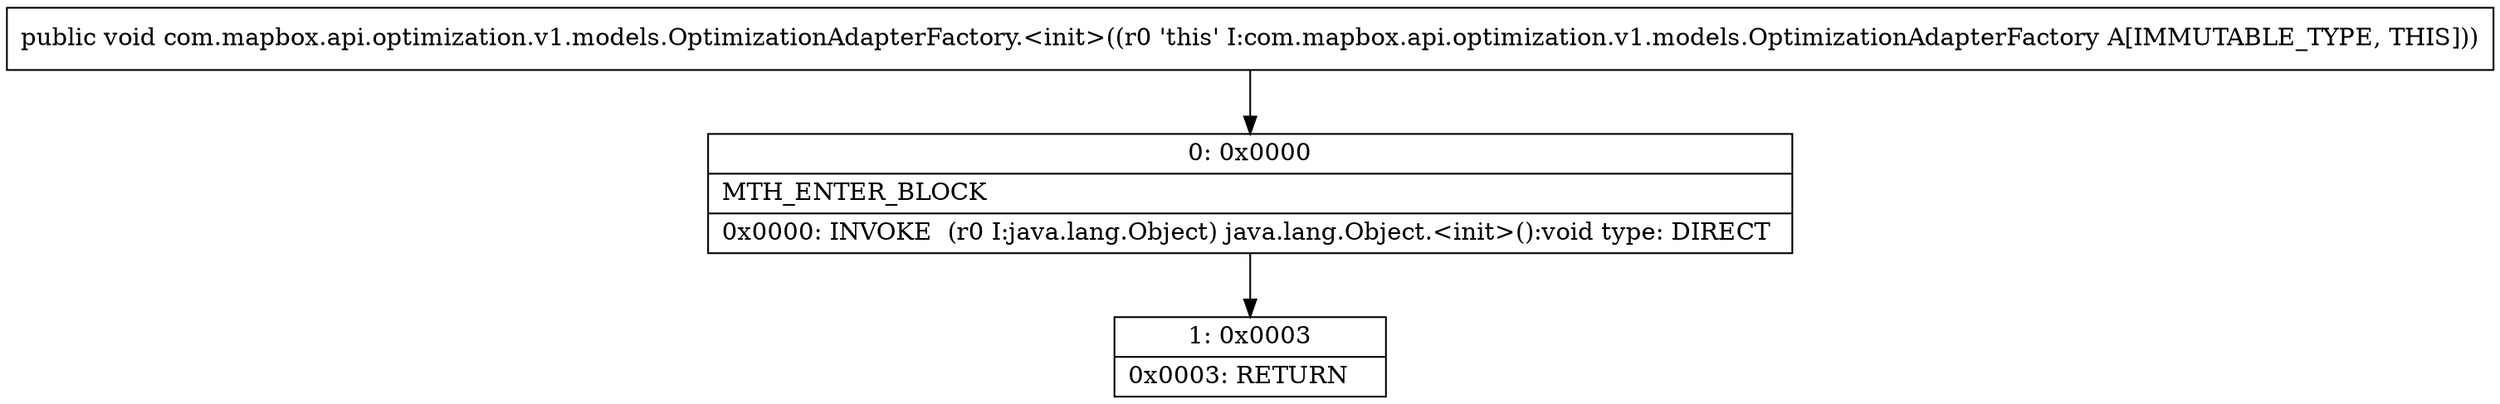 digraph "CFG forcom.mapbox.api.optimization.v1.models.OptimizationAdapterFactory.\<init\>()V" {
Node_0 [shape=record,label="{0\:\ 0x0000|MTH_ENTER_BLOCK\l|0x0000: INVOKE  (r0 I:java.lang.Object) java.lang.Object.\<init\>():void type: DIRECT \l}"];
Node_1 [shape=record,label="{1\:\ 0x0003|0x0003: RETURN   \l}"];
MethodNode[shape=record,label="{public void com.mapbox.api.optimization.v1.models.OptimizationAdapterFactory.\<init\>((r0 'this' I:com.mapbox.api.optimization.v1.models.OptimizationAdapterFactory A[IMMUTABLE_TYPE, THIS])) }"];
MethodNode -> Node_0;
Node_0 -> Node_1;
}

